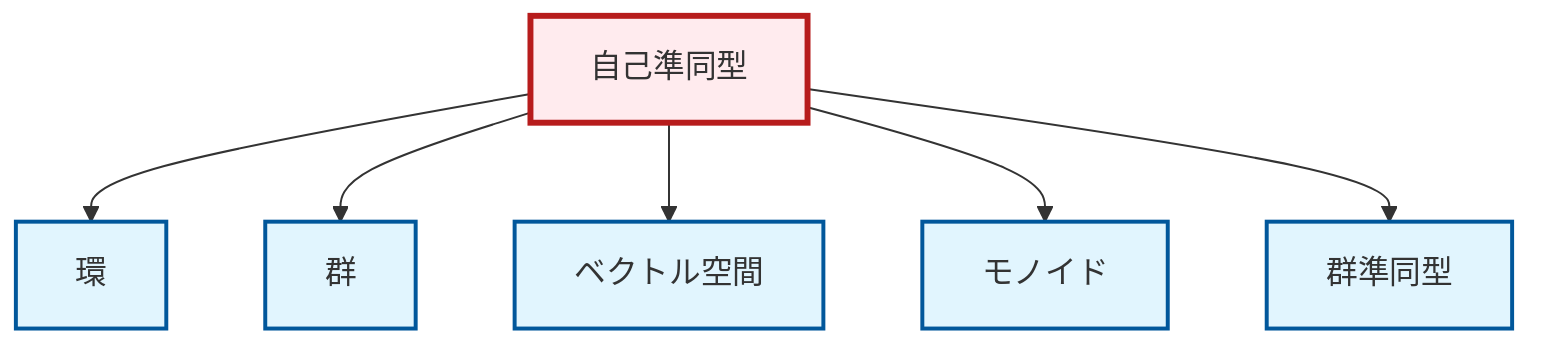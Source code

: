 graph TD
    classDef definition fill:#e1f5fe,stroke:#01579b,stroke-width:2px
    classDef theorem fill:#f3e5f5,stroke:#4a148c,stroke-width:2px
    classDef axiom fill:#fff3e0,stroke:#e65100,stroke-width:2px
    classDef example fill:#e8f5e9,stroke:#1b5e20,stroke-width:2px
    classDef current fill:#ffebee,stroke:#b71c1c,stroke-width:3px
    def-ring["環"]:::definition
    def-vector-space["ベクトル空間"]:::definition
    def-monoid["モノイド"]:::definition
    def-homomorphism["群準同型"]:::definition
    def-endomorphism["自己準同型"]:::definition
    def-group["群"]:::definition
    def-endomorphism --> def-ring
    def-endomorphism --> def-group
    def-endomorphism --> def-vector-space
    def-endomorphism --> def-monoid
    def-endomorphism --> def-homomorphism
    class def-endomorphism current